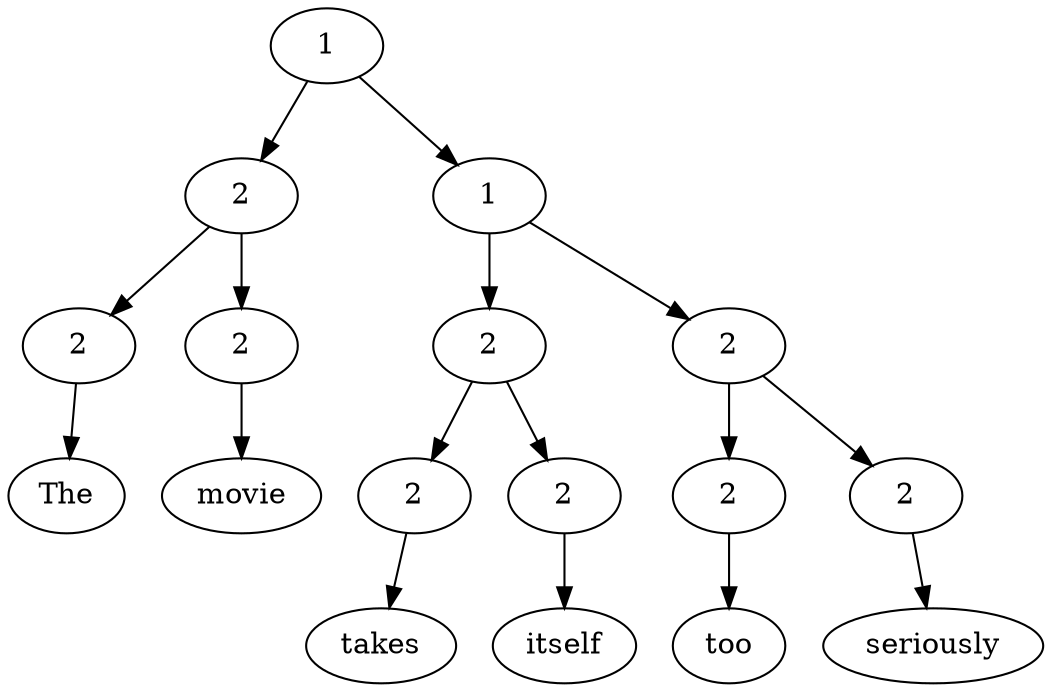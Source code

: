 digraph G{Node0 [label="1"]
Node0 -> Node1
Node0 -> Node6
Node1 [label="2"]
Node1 -> Node2
Node1 -> Node4
Node6 [label="1"]
Node6 -> Node7
Node6 -> Node12
Node2 [label="2"]
Node2 -> Node3
Node4 [label="2"]
Node4 -> Node5
Node7 [label="2"]
Node7 -> Node8
Node7 -> Node10
Node12 [label="2"]
Node12 -> Node13
Node12 -> Node15
Node3 [label="The"]
Node5 [label="movie"]
Node8 [label="2"]
Node8 -> Node9
Node10 [label="2"]
Node10 -> Node11
Node13 [label="2"]
Node13 -> Node14
Node15 [label="2"]
Node15 -> Node16
Node9 [label="takes"]
Node11 [label="itself"]
Node14 [label="too"]
Node16 [label="seriously"]
}